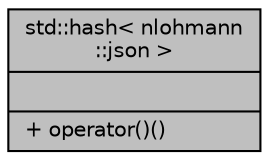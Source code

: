 digraph "std::hash&lt; nlohmann::json &gt;"
{
 // INTERACTIVE_SVG=YES
  bgcolor="transparent";
  edge [fontname="Helvetica",fontsize="10",labelfontname="Helvetica",labelfontsize="10"];
  node [fontname="Helvetica",fontsize="10",shape=record];
  Node1 [label="{std::hash\< nlohmann\l::json \>\n||+ operator()()\l}",height=0.2,width=0.4,color="black", fillcolor="grey75", style="filled" fontcolor="black"];
}
